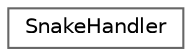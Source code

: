 digraph "Graphical Class Hierarchy"
{
 // LATEX_PDF_SIZE
  bgcolor="transparent";
  edge [fontname=Helvetica,fontsize=10,labelfontname=Helvetica,labelfontsize=10];
  node [fontname=Helvetica,fontsize=10,shape=box,height=0.2,width=0.4];
  rankdir="LR";
  Node0 [id="Node000000",label="SnakeHandler",height=0.2,width=0.4,color="grey40", fillcolor="white", style="filled",URL="$class_snake_handler.html",tooltip="Класс, представляющий обработчик змей."];
}
